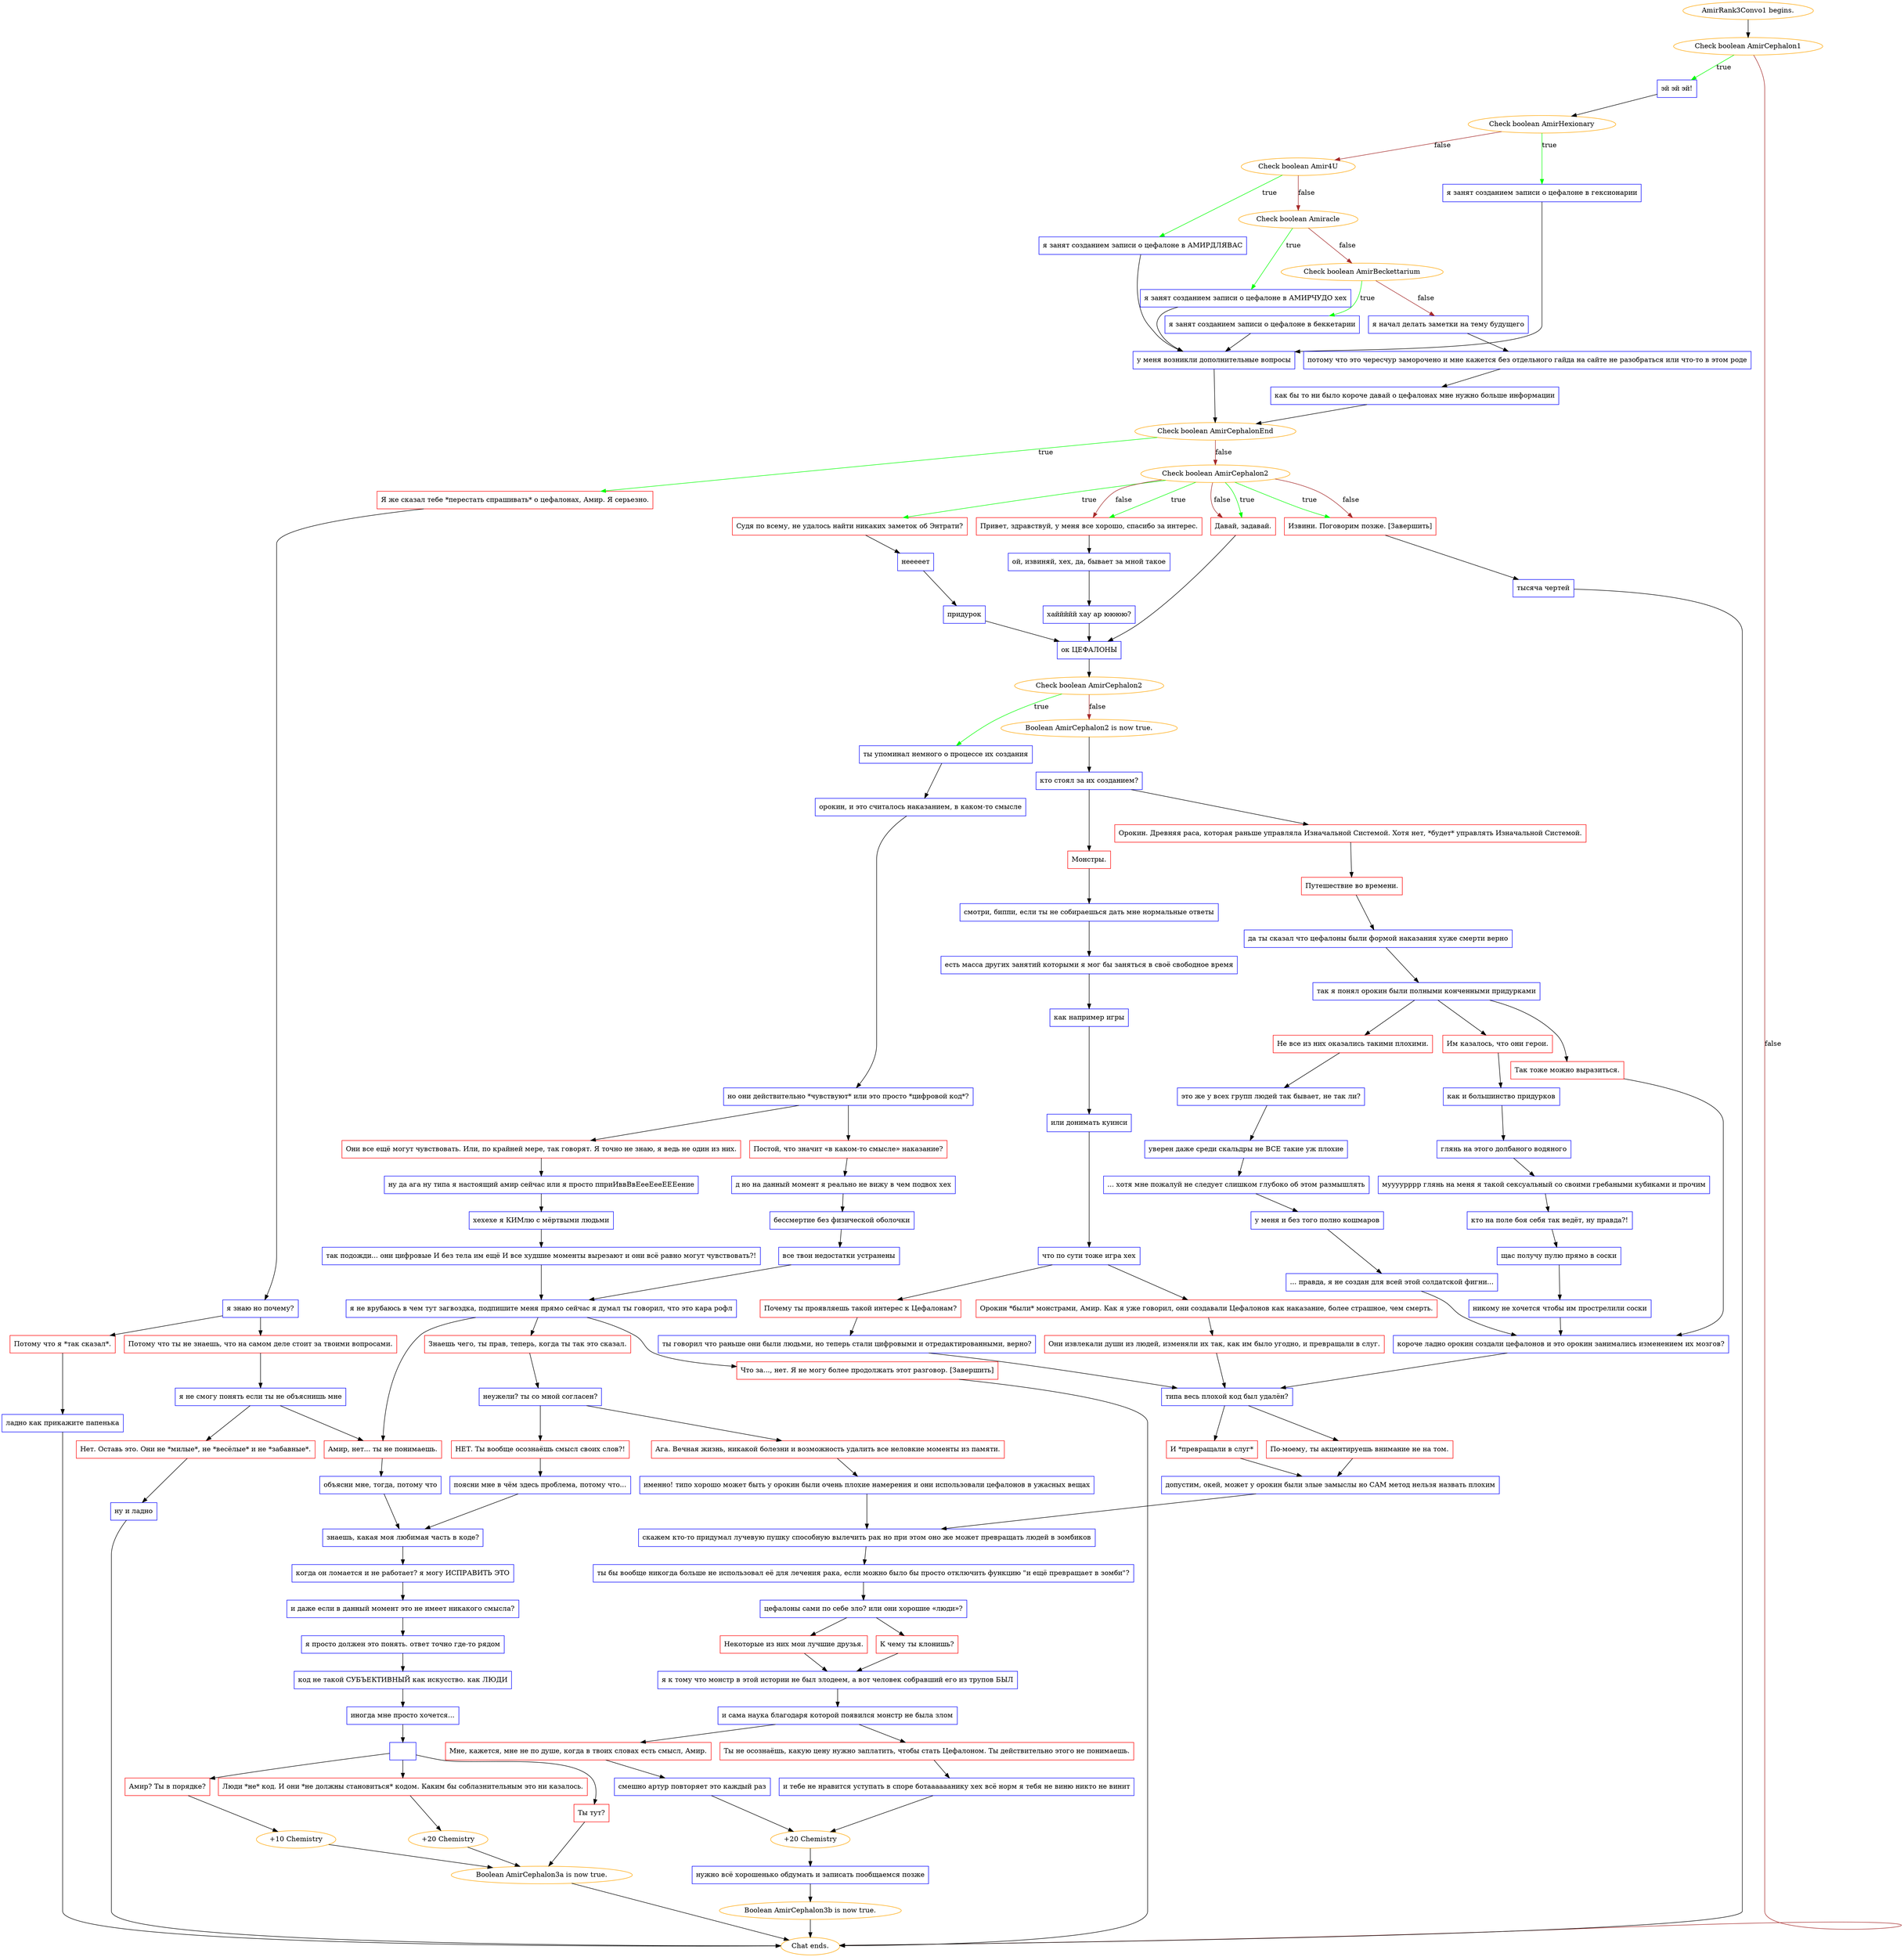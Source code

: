 digraph {
	"AmirRank3Convo1 begins." [color=orange];
		"AmirRank3Convo1 begins." -> j3762237254;
	j3762237254 [label="Check boolean AmirCephalon1",color=orange];
		j3762237254 -> j645186265 [label=true,color=green];
		j3762237254 -> "Chat ends." [label=false,color=brown];
	j645186265 [label="эй эй эй!",shape=box,color=blue];
		j645186265 -> j17917532;
	"Chat ends." [color=orange];
	j17917532 [label="Check boolean AmirHexionary",color=orange];
		j17917532 -> j576748533 [label=true,color=green];
		j17917532 -> j707512710 [label=false,color=brown];
	j576748533 [label="я занят созданием записи о цефалоне в гексионарии",shape=box,color=blue];
		j576748533 -> j1955262350;
	j707512710 [label="Check boolean Amir4U",color=orange];
		j707512710 -> j3914586900 [label=true,color=green];
		j707512710 -> j3973839066 [label=false,color=brown];
	j1955262350 [label="у меня возникли дополнительные вопросы",shape=box,color=blue];
		j1955262350 -> j68677739;
	j3914586900 [label="я занят созданием записи о цефалоне в АМИРДЛЯВАС",shape=box,color=blue];
		j3914586900 -> j1955262350;
	j3973839066 [label="Check boolean Amiracle",color=orange];
		j3973839066 -> j3497731189 [label=true,color=green];
		j3973839066 -> j2395187789 [label=false,color=brown];
	j68677739 [label="Check boolean AmirCephalonEnd",color=orange];
		j68677739 -> j2054394352 [label=true,color=green];
		j68677739 -> j3078152458 [label=false,color=brown];
	j3497731189 [label="я занят созданием записи о цефалоне в АМИРЧУДО хех",shape=box,color=blue];
		j3497731189 -> j1955262350;
	j2395187789 [label="Check boolean AmirBeckettarium",color=orange];
		j2395187789 -> j3111537801 [label=true,color=green];
		j2395187789 -> j1578415591 [label=false,color=brown];
	j2054394352 [label="Я же сказал тебе *перестать спрашивать* о цефалонах, Амир. Я серьезно.",shape=box,color=red];
		j2054394352 -> j3858474389;
	j3078152458 [label="Check boolean AmirCephalon2",color=orange];
		j3078152458 -> j3183652259 [label=true,color=green];
		j3078152458 -> j2751768382 [label=true,color=green];
		j3078152458 -> j4067717556 [label=true,color=green];
		j3078152458 -> j2141127285 [label=true,color=green];
		j3078152458 -> j2751768382 [label=false,color=brown];
		j3078152458 -> j4067717556 [label=false,color=brown];
		j3078152458 -> j2141127285 [label=false,color=brown];
	j3111537801 [label="я занят созданием записи о цефалоне в беккетарии",shape=box,color=blue];
		j3111537801 -> j1955262350;
	j1578415591 [label="я начал делать заметки на тему будущего",shape=box,color=blue];
		j1578415591 -> j3239593854;
	j3858474389 [label="я знаю но почему?",shape=box,color=blue];
		j3858474389 -> j3601205669;
		j3858474389 -> j565848827;
	j3183652259 [label="Судя по всему, не удалось найти никаких заметок об Энтрати?",shape=box,color=red];
		j3183652259 -> j3242674541;
	j2751768382 [label="Привет, здравствуй, у меня все хорошо, спасибо за интерес.",shape=box,color=red];
		j2751768382 -> j473962174;
	j4067717556 [label="Давай, задавай.",shape=box,color=red];
		j4067717556 -> j2501988960;
	j2141127285 [label="Извини. Поговорим позже. [Завершить]",shape=box,color=red];
		j2141127285 -> j1459569321;
	j3239593854 [label="потому что это чересчур заморочено и мне кажется без отдельного гайда на сайте не разобраться или что-то в этом роде",shape=box,color=blue];
		j3239593854 -> j20329194;
	j3601205669 [label="Потому что я *так сказал*.",shape=box,color=red];
		j3601205669 -> j3816869296;
	j565848827 [label="Потому что ты не знаешь, что на самом деле стоит за твоими вопросами.",shape=box,color=red];
		j565848827 -> j1042240724;
	j3242674541 [label="нееееет",shape=box,color=blue];
		j3242674541 -> j233277812;
	j473962174 [label="ой, извиняй, хех, да, бывает за мной такое",shape=box,color=blue];
		j473962174 -> j3143395065;
	j2501988960 [label="ок ЦЕФАЛОНЫ",shape=box,color=blue];
		j2501988960 -> j3708984879;
	j1459569321 [label="тысяча чертей",shape=box,color=blue];
		j1459569321 -> "Chat ends.";
	j20329194 [label="как бы то ни было короче давай о цефалонах мне нужно больше информации",shape=box,color=blue];
		j20329194 -> j68677739;
	j3816869296 [label="ладно как прикажите папенька",shape=box,color=blue];
		j3816869296 -> "Chat ends.";
	j1042240724 [label="я не смогу понять если ты не объяснишь мне",shape=box,color=blue];
		j1042240724 -> j441405379;
		j1042240724 -> j788861558;
	j233277812 [label="придурок",shape=box,color=blue];
		j233277812 -> j2501988960;
	j3143395065 [label="хаййййй хау ар юююю?",shape=box,color=blue];
		j3143395065 -> j2501988960;
	j3708984879 [label="Check boolean AmirCephalon2",color=orange];
		j3708984879 -> j1854413746 [label=true,color=green];
		j3708984879 -> j1749529738 [label=false,color=brown];
	j441405379 [label="Амир, нет... ты не понимаешь.",shape=box,color=red];
		j441405379 -> j3959477687;
	j788861558 [label="Нет. Оставь это. Они не *милые*, не *весёлые* и не *забавные*.",shape=box,color=red];
		j788861558 -> j2505998210;
	j1854413746 [label="ты упоминал немного о процессе их создания",shape=box,color=blue];
		j1854413746 -> j1456855710;
	j1749529738 [label="Boolean AmirCephalon2 is now true.",color=orange];
		j1749529738 -> j3016169945;
	j3959477687 [label="объясни мне, тогда, потому что",shape=box,color=blue];
		j3959477687 -> j3588958804;
	j2505998210 [label="ну и ладно",shape=box,color=blue];
		j2505998210 -> "Chat ends.";
	j1456855710 [label="орокин, и это считалось наказанием, в каком-то смысле",shape=box,color=blue];
		j1456855710 -> j2328674210;
	j3016169945 [label="кто стоял за их созданием?",shape=box,color=blue];
		j3016169945 -> j4289928495;
		j3016169945 -> j2961070739;
	j3588958804 [label="знаешь, какая моя любимая часть в коде?",shape=box,color=blue];
		j3588958804 -> j1735669010;
	j2328674210 [label="но они действительно *чувствуют* или это просто *цифровой код*?",shape=box,color=blue];
		j2328674210 -> j2806427190;
		j2328674210 -> j1642874097;
	j4289928495 [label="Монстры.",shape=box,color=red];
		j4289928495 -> j1413474440;
	j2961070739 [label="Орокин. Древняя раса, которая раньше управляла Изначальной Системой. Хотя нет, *будет* управлять Изначальной Системой.",shape=box,color=red];
		j2961070739 -> j3935376697;
	j1735669010 [label="когда он ломается и не работает? я могу ИСПРАВИТЬ ЭТО",shape=box,color=blue];
		j1735669010 -> j1112916653;
	j2806427190 [label="Постой, что значит «в каком-то смысле» наказание?",shape=box,color=red];
		j2806427190 -> j2796080441;
	j1642874097 [label="Они все ещё могут чувствовать. Или, по крайней мере, так говорят. Я точно не знаю, я ведь не один из них.",shape=box,color=red];
		j1642874097 -> j776385688;
	j1413474440 [label="смотри, биппи, если ты не собираешься дать мне нормальные ответы",shape=box,color=blue];
		j1413474440 -> j596207975;
	j3935376697 [label="Путешествие во времени.",shape=box,color=red];
		j3935376697 -> j1824955776;
	j1112916653 [label="и даже если в данный момент это не имеет никакого смысла?",shape=box,color=blue];
		j1112916653 -> j1763086822;
	j2796080441 [label="д но на данный момент я реально не вижу в чем подвох хех",shape=box,color=blue];
		j2796080441 -> j2259040944;
	j776385688 [label="ну да ага ну типа я настоящий амир сейчас или я просто пприИввВвЕееЕееЕЕЕение",shape=box,color=blue];
		j776385688 -> j4185005944;
	j596207975 [label="есть масса других занятий которыми я мог бы заняться в своё свободное время",shape=box,color=blue];
		j596207975 -> j62995259;
	j1824955776 [label="да ты сказал что цефалоны были формой наказания хуже смерти верно",shape=box,color=blue];
		j1824955776 -> j2710064746;
	j1763086822 [label="я просто должен это понять. ответ точно где-то рядом",shape=box,color=blue];
		j1763086822 -> j1644446968;
	j2259040944 [label="бессмертие без физической оболочки",shape=box,color=blue];
		j2259040944 -> j2948821330;
	j4185005944 [label="хехехе я КИМлю с мёртвыми людьми",shape=box,color=blue];
		j4185005944 -> j3125730544;
	j62995259 [label="как например игры",shape=box,color=blue];
		j62995259 -> j3040151134;
	j2710064746 [label="так я понял орокин были полными конченными придурками",shape=box,color=blue];
		j2710064746 -> j3658810947;
		j2710064746 -> j2448614672;
		j2710064746 -> j2289978010;
	j1644446968 [label="код не такой СУБЪЕКТИВНЫЙ как искусство. как ЛЮДИ",shape=box,color=blue];
		j1644446968 -> j713393417;
	j2948821330 [label="все твои недостатки устранены",shape=box,color=blue];
		j2948821330 -> j743390393;
	j3125730544 [label="так подожди... они цифровые И без тела им ещё И все худшие моменты вырезают и они всё равно могут чувствовать?!",shape=box,color=blue];
		j3125730544 -> j743390393;
	j3040151134 [label="или донимать куинси",shape=box,color=blue];
		j3040151134 -> j2361225338;
	j3658810947 [label="Так тоже можно выразиться.",shape=box,color=red];
		j3658810947 -> j2030226010;
	j2448614672 [label="Не все из них оказались такими плохими.",shape=box,color=red];
		j2448614672 -> j1100145065;
	j2289978010 [label="Им казалось, что они герои.",shape=box,color=red];
		j2289978010 -> j3094123344;
	j713393417 [label="иногда мне просто хочется...",shape=box,color=blue];
		j713393417 -> j1760070316;
	j743390393 [label="я не врубаюсь в чем тут загвоздка, подпишите меня прямо сейчас я думал ты говорил, что это кара рофл",shape=box,color=blue];
		j743390393 -> j441405379;
		j743390393 -> j2109894465;
		j743390393 -> j3916354439;
	j2361225338 [label="что по сути тоже игра хех",shape=box,color=blue];
		j2361225338 -> j1969479766;
		j2361225338 -> j1643292531;
	j2030226010 [label="короче ладно орокин создали цефалонов и это орокин занимались изменением их мозгов?",shape=box,color=blue];
		j2030226010 -> j1219173059;
	j1100145065 [label="это же у всех групп людей так бывает, не так ли?",shape=box,color=blue];
		j1100145065 -> j2788957189;
	j3094123344 [label="как и большинство придурков",shape=box,color=blue];
		j3094123344 -> j3633521057;
	j1760070316 [label="",shape=box,color=blue];
		j1760070316 -> j1510092814;
		j1760070316 -> j1333236564;
		j1760070316 -> j1686910424;
	j2109894465 [label="Знаешь чего, ты прав, теперь, когда ты так это сказал.",shape=box,color=red];
		j2109894465 -> j1382705563;
	j3916354439 [label="Что за..., нет. Я не могу более продолжать этот разговор. [Завершить]",shape=box,color=red];
		j3916354439 -> "Chat ends.";
	j1969479766 [label="Почему ты проявляешь такой интерес к Цефалонам?",shape=box,color=red];
		j1969479766 -> j2398026393;
	j1643292531 [label="Орокин *были* монстрами, Амир. Как я уже говорил, они создавали Цефалонов как наказание, более страшное, чем смерть.",shape=box,color=red];
		j1643292531 -> j1390115086;
	j1219173059 [label="типа весь плохой код был удалён?",shape=box,color=blue];
		j1219173059 -> j617541093;
		j1219173059 -> j306926488;
	j2788957189 [label="уверен даже среди скальдры не ВСЕ такие уж плохие",shape=box,color=blue];
		j2788957189 -> j1402985411;
	j3633521057 [label="глянь на этого долбаного водяного",shape=box,color=blue];
		j3633521057 -> j51619085;
	j1510092814 [label="Амир? Ты в порядке?",shape=box,color=red];
		j1510092814 -> j4073985049;
	j1333236564 [label="Люди *не* код. И они *не должны становиться* кодом. Каким бы соблазнительным это ни казалось.",shape=box,color=red];
		j1333236564 -> j4214579907;
	j1686910424 [label="Ты тут?",shape=box,color=red];
		j1686910424 -> j260842033;
	j1382705563 [label="неужели? ты со мной согласен?",shape=box,color=blue];
		j1382705563 -> j4094194648;
		j1382705563 -> j676480146;
	j2398026393 [label="ты говорил что раньше они были людьми, но теперь стали цифровыми и отредактированными, верно?",shape=box,color=blue];
		j2398026393 -> j1219173059;
	j1390115086 [label="Они извлекали души из людей, изменяли их так, как им было угодно, и превращали в слуг.",shape=box,color=red];
		j1390115086 -> j1219173059;
	j617541093 [label="По-моему, ты акцентируешь внимание не на том.",shape=box,color=red];
		j617541093 -> j2745282785;
	j306926488 [label="И *превращали в слуг*",shape=box,color=red];
		j306926488 -> j2745282785;
	j1402985411 [label="... хотя мне пожалуй не следует слишком глубоко об этом размышлять",shape=box,color=blue];
		j1402985411 -> j1373509994;
	j51619085 [label="муууурррр глянь на меня я такой сексуальный со своими гребаными кубиками и прочим",shape=box,color=blue];
		j51619085 -> j3419866667;
	j4073985049 [label="+10 Chemistry",color=orange];
		j4073985049 -> j260842033;
	j4214579907 [label="+20 Chemistry",color=orange];
		j4214579907 -> j260842033;
	j260842033 [label="Boolean AmirCephalon3a is now true.",color=orange];
		j260842033 -> "Chat ends.";
	j4094194648 [label="НЕТ. Ты вообще осознаёшь смысл своих слов?!",shape=box,color=red];
		j4094194648 -> j237593195;
	j676480146 [label="Ага. Вечная жизнь, никакой болезни и возможность удалить все неловкие моменты из памяти.",shape=box,color=red];
		j676480146 -> j745341508;
	j2745282785 [label="допустим, окей, может у орокин были злые замыслы но САМ метод нельзя назвать плохим",shape=box,color=blue];
		j2745282785 -> j2779158993;
	j1373509994 [label="у меня и без того полно кошмаров",shape=box,color=blue];
		j1373509994 -> j4091091938;
	j3419866667 [label="кто на поле боя себя так ведёт, ну правда?!",shape=box,color=blue];
		j3419866667 -> j3000609432;
	j237593195 [label="поясни мне в чём здесь проблема, потому что...",shape=box,color=blue];
		j237593195 -> j3588958804;
	j745341508 [label="именно! типо хорошо может быть у орокин были очень плохие намерения и они использовали цефалонов в ужасных вещах",shape=box,color=blue];
		j745341508 -> j2779158993;
	j2779158993 [label="скажем кто-то придумал лучевую пушку способную вылечить рак но при этом оно же может превращать людей в зомбиков",shape=box,color=blue];
		j2779158993 -> j123238720;
	j4091091938 [label="... правда, я не создан для всей этой солдатской фигни...",shape=box,color=blue];
		j4091091938 -> j2030226010;
	j3000609432 [label="щас получу пулю прямо в соски",shape=box,color=blue];
		j3000609432 -> j1184565609;
	j123238720 [label="ты бы вообще никогда больше не использовал её для лечения рака, если можно было бы просто отключить функцию \"и ещё превращает в зомби\"?",shape=box,color=blue];
		j123238720 -> j2230991679;
	j1184565609 [label="никому не хочется чтобы им прострелили соски",shape=box,color=blue];
		j1184565609 -> j2030226010;
	j2230991679 [label="цефалоны сами по себе зло? или они хорошие «люди»?",shape=box,color=blue];
		j2230991679 -> j805006062;
		j2230991679 -> j354386477;
	j805006062 [label="Некоторые из них мои лучшие друзья.",shape=box,color=red];
		j805006062 -> j2626015546;
	j354386477 [label="К чему ты клонишь?",shape=box,color=red];
		j354386477 -> j2626015546;
	j2626015546 [label="я к тому что монстр в этой истории не был злодеем, а вот человек собравший его из трупов БЫЛ",shape=box,color=blue];
		j2626015546 -> j2679111094;
	j2679111094 [label="и сама наука благодаря которой появился монстр не была злом",shape=box,color=blue];
		j2679111094 -> j3064236813;
		j2679111094 -> j3172279483;
	j3064236813 [label="Мне, кажется, мне не по душе, когда в твоих словах есть смысл, Амир.",shape=box,color=red];
		j3064236813 -> j3444660299;
	j3172279483 [label="Ты не осознаёшь, какую цену нужно заплатить, чтобы стать Цефалоном. Ты действительно этого не понимаешь.",shape=box,color=red];
		j3172279483 -> j2690026334;
	j3444660299 [label="смешно артур повторяет это каждый раз",shape=box,color=blue];
		j3444660299 -> j4248631772;
	j2690026334 [label="и тебе не нравится уступать в споре ботаааааанику хех всё норм я тебя не виню никто не винит",shape=box,color=blue];
		j2690026334 -> j4248631772;
	j4248631772 [label="+20 Chemistry",color=orange];
		j4248631772 -> j3095545205;
	j3095545205 [label="нужно всё хорошенько обдумать и записать пообщаемся позже",shape=box,color=blue];
		j3095545205 -> j3124569112;
	j3124569112 [label="Boolean AmirCephalon3b is now true.",color=orange];
		j3124569112 -> "Chat ends.";
}